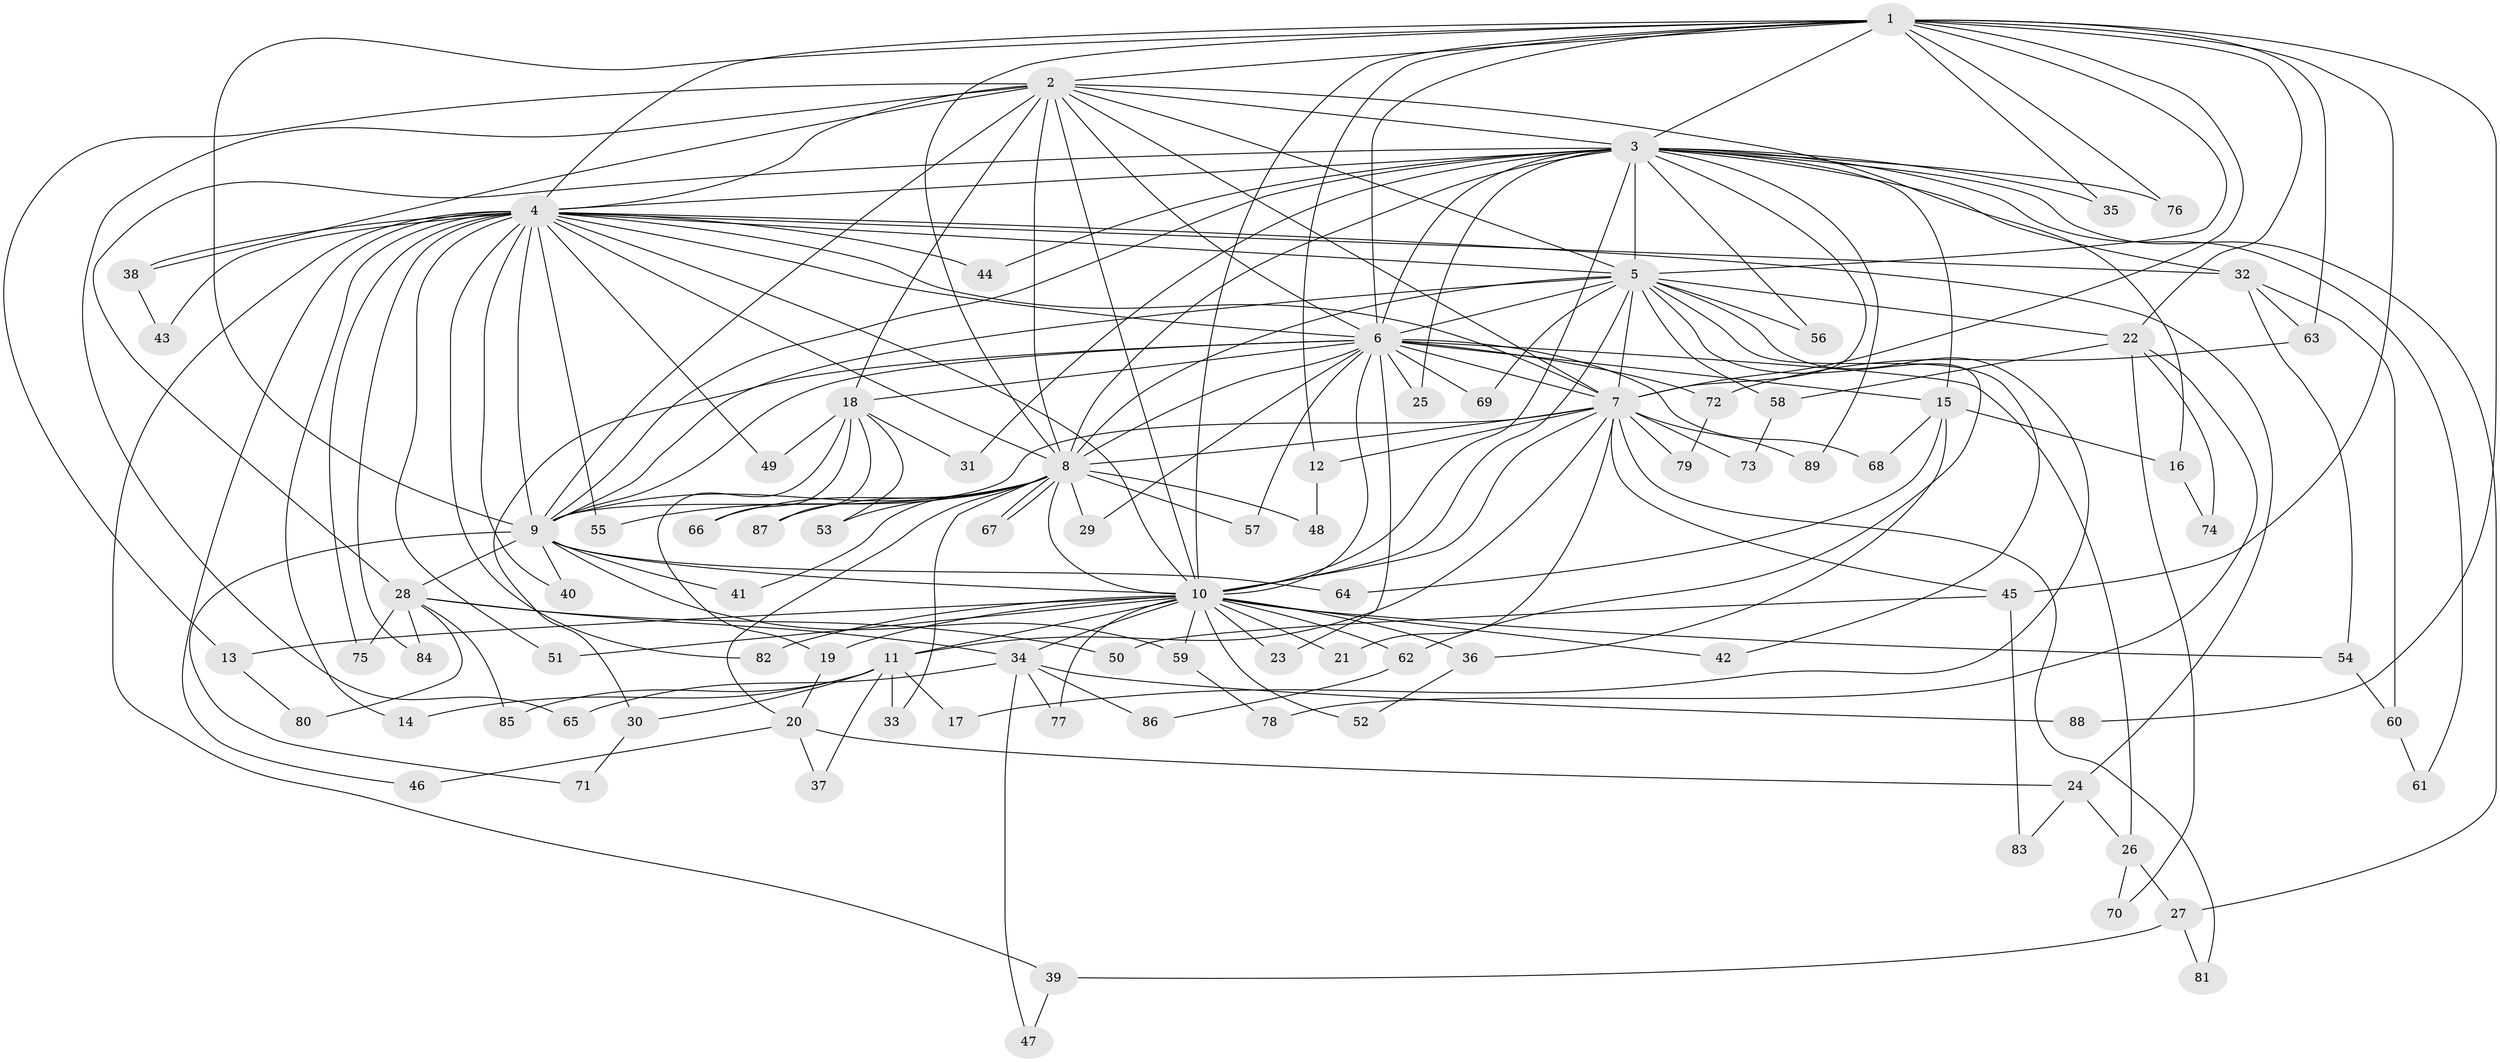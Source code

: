 // coarse degree distribution, {8: 0.05555555555555555, 2: 0.42592592592592593, 16: 0.018518518518518517, 15: 0.018518518518518517, 6: 0.05555555555555555, 20: 0.018518518518518517, 17: 0.018518518518518517, 19: 0.037037037037037035, 3: 0.2037037037037037, 5: 0.05555555555555555, 1: 0.018518518518518517, 11: 0.018518518518518517, 4: 0.037037037037037035, 14: 0.018518518518518517}
// Generated by graph-tools (version 1.1) at 2025/36/03/04/25 23:36:26]
// undirected, 89 vertices, 203 edges
graph export_dot {
  node [color=gray90,style=filled];
  1;
  2;
  3;
  4;
  5;
  6;
  7;
  8;
  9;
  10;
  11;
  12;
  13;
  14;
  15;
  16;
  17;
  18;
  19;
  20;
  21;
  22;
  23;
  24;
  25;
  26;
  27;
  28;
  29;
  30;
  31;
  32;
  33;
  34;
  35;
  36;
  37;
  38;
  39;
  40;
  41;
  42;
  43;
  44;
  45;
  46;
  47;
  48;
  49;
  50;
  51;
  52;
  53;
  54;
  55;
  56;
  57;
  58;
  59;
  60;
  61;
  62;
  63;
  64;
  65;
  66;
  67;
  68;
  69;
  70;
  71;
  72;
  73;
  74;
  75;
  76;
  77;
  78;
  79;
  80;
  81;
  82;
  83;
  84;
  85;
  86;
  87;
  88;
  89;
  1 -- 2;
  1 -- 3;
  1 -- 4;
  1 -- 5;
  1 -- 6;
  1 -- 7;
  1 -- 8;
  1 -- 9;
  1 -- 10;
  1 -- 12;
  1 -- 22;
  1 -- 35;
  1 -- 45;
  1 -- 63;
  1 -- 76;
  1 -- 88;
  2 -- 3;
  2 -- 4;
  2 -- 5;
  2 -- 6;
  2 -- 7;
  2 -- 8;
  2 -- 9;
  2 -- 10;
  2 -- 13;
  2 -- 16;
  2 -- 18;
  2 -- 38;
  2 -- 65;
  3 -- 4;
  3 -- 5;
  3 -- 6;
  3 -- 7;
  3 -- 8;
  3 -- 9;
  3 -- 10;
  3 -- 15;
  3 -- 25;
  3 -- 27;
  3 -- 28;
  3 -- 31;
  3 -- 32;
  3 -- 35;
  3 -- 44;
  3 -- 56;
  3 -- 61;
  3 -- 76;
  3 -- 89;
  4 -- 5;
  4 -- 6;
  4 -- 7;
  4 -- 8;
  4 -- 9;
  4 -- 10;
  4 -- 14;
  4 -- 24;
  4 -- 32;
  4 -- 38;
  4 -- 39;
  4 -- 40;
  4 -- 43;
  4 -- 44;
  4 -- 46;
  4 -- 49;
  4 -- 51;
  4 -- 55;
  4 -- 75;
  4 -- 82;
  4 -- 84;
  5 -- 6;
  5 -- 7;
  5 -- 8;
  5 -- 9;
  5 -- 10;
  5 -- 17;
  5 -- 22;
  5 -- 42;
  5 -- 56;
  5 -- 58;
  5 -- 62;
  5 -- 69;
  6 -- 7;
  6 -- 8;
  6 -- 9;
  6 -- 10;
  6 -- 15;
  6 -- 18;
  6 -- 23;
  6 -- 25;
  6 -- 26;
  6 -- 29;
  6 -- 30;
  6 -- 57;
  6 -- 68;
  6 -- 69;
  6 -- 72;
  7 -- 8;
  7 -- 9;
  7 -- 10;
  7 -- 11;
  7 -- 12;
  7 -- 21;
  7 -- 45;
  7 -- 73;
  7 -- 79;
  7 -- 81;
  7 -- 89;
  8 -- 9;
  8 -- 10;
  8 -- 20;
  8 -- 29;
  8 -- 33;
  8 -- 41;
  8 -- 48;
  8 -- 53;
  8 -- 55;
  8 -- 57;
  8 -- 66;
  8 -- 67;
  8 -- 67;
  8 -- 87;
  9 -- 10;
  9 -- 28;
  9 -- 40;
  9 -- 41;
  9 -- 59;
  9 -- 64;
  9 -- 71;
  10 -- 11;
  10 -- 13;
  10 -- 19;
  10 -- 21;
  10 -- 23;
  10 -- 34;
  10 -- 36;
  10 -- 42;
  10 -- 51;
  10 -- 52;
  10 -- 54;
  10 -- 59;
  10 -- 62;
  10 -- 77;
  10 -- 82;
  11 -- 14;
  11 -- 17;
  11 -- 30;
  11 -- 33;
  11 -- 37;
  11 -- 85;
  12 -- 48;
  13 -- 80;
  15 -- 16;
  15 -- 36;
  15 -- 64;
  15 -- 68;
  16 -- 74;
  18 -- 19;
  18 -- 31;
  18 -- 49;
  18 -- 53;
  18 -- 66;
  18 -- 87;
  19 -- 20;
  20 -- 24;
  20 -- 37;
  20 -- 46;
  22 -- 58;
  22 -- 70;
  22 -- 74;
  22 -- 78;
  24 -- 26;
  24 -- 83;
  26 -- 27;
  26 -- 70;
  27 -- 39;
  27 -- 81;
  28 -- 34;
  28 -- 50;
  28 -- 75;
  28 -- 80;
  28 -- 84;
  28 -- 85;
  30 -- 71;
  32 -- 54;
  32 -- 60;
  32 -- 63;
  34 -- 47;
  34 -- 65;
  34 -- 77;
  34 -- 86;
  34 -- 88;
  36 -- 52;
  38 -- 43;
  39 -- 47;
  45 -- 50;
  45 -- 83;
  54 -- 60;
  58 -- 73;
  59 -- 78;
  60 -- 61;
  62 -- 86;
  63 -- 72;
  72 -- 79;
}
